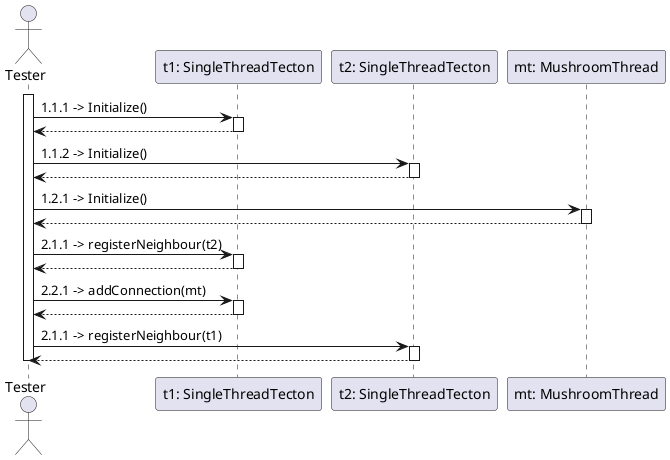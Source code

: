 ' Test-casek:
'   - SingleThreadTecton Grow Thread Success
'   - SingleThreadTecton Grow Thread Fail

@startuml communicationTecton4

actor "Tester" as ts
participant "t1: SingleThreadTecton" as t1
participant "t2: SingleThreadTecton" as t2
participant "mt: MushroomThread" as mt

activate ts

' inicializálás
ts -> t1: 1.1.1 -> Initialize()
activate t1
ts <-- t1
deactivate t1

ts -> t2: 1.1.2 -> Initialize()
activate t2
ts <-- t2
deactivate t2

ts -> mt: 1.2.1 -> Initialize()
activate mt
ts <-- mt
deactivate mt

' t1 setup
' t1-n van mt; t1 és t2 szomszédosak
ts -> t1: 2.1.1 -> registerNeighbour(t2)
activate t1
ts <-- t1
deactivate t1

ts -> t1: 2.2.1 -> addConnection(mt)
activate t1
ts <-- t1
deactivate t1

' t2 setup
' t1-n van mt; t1 és t2 szomszédosak
ts -> t2: 2.1.1 -> registerNeighbour(t1)
activate t2
ts <-- t2
deactivate t2

deactivate ts

@enduml